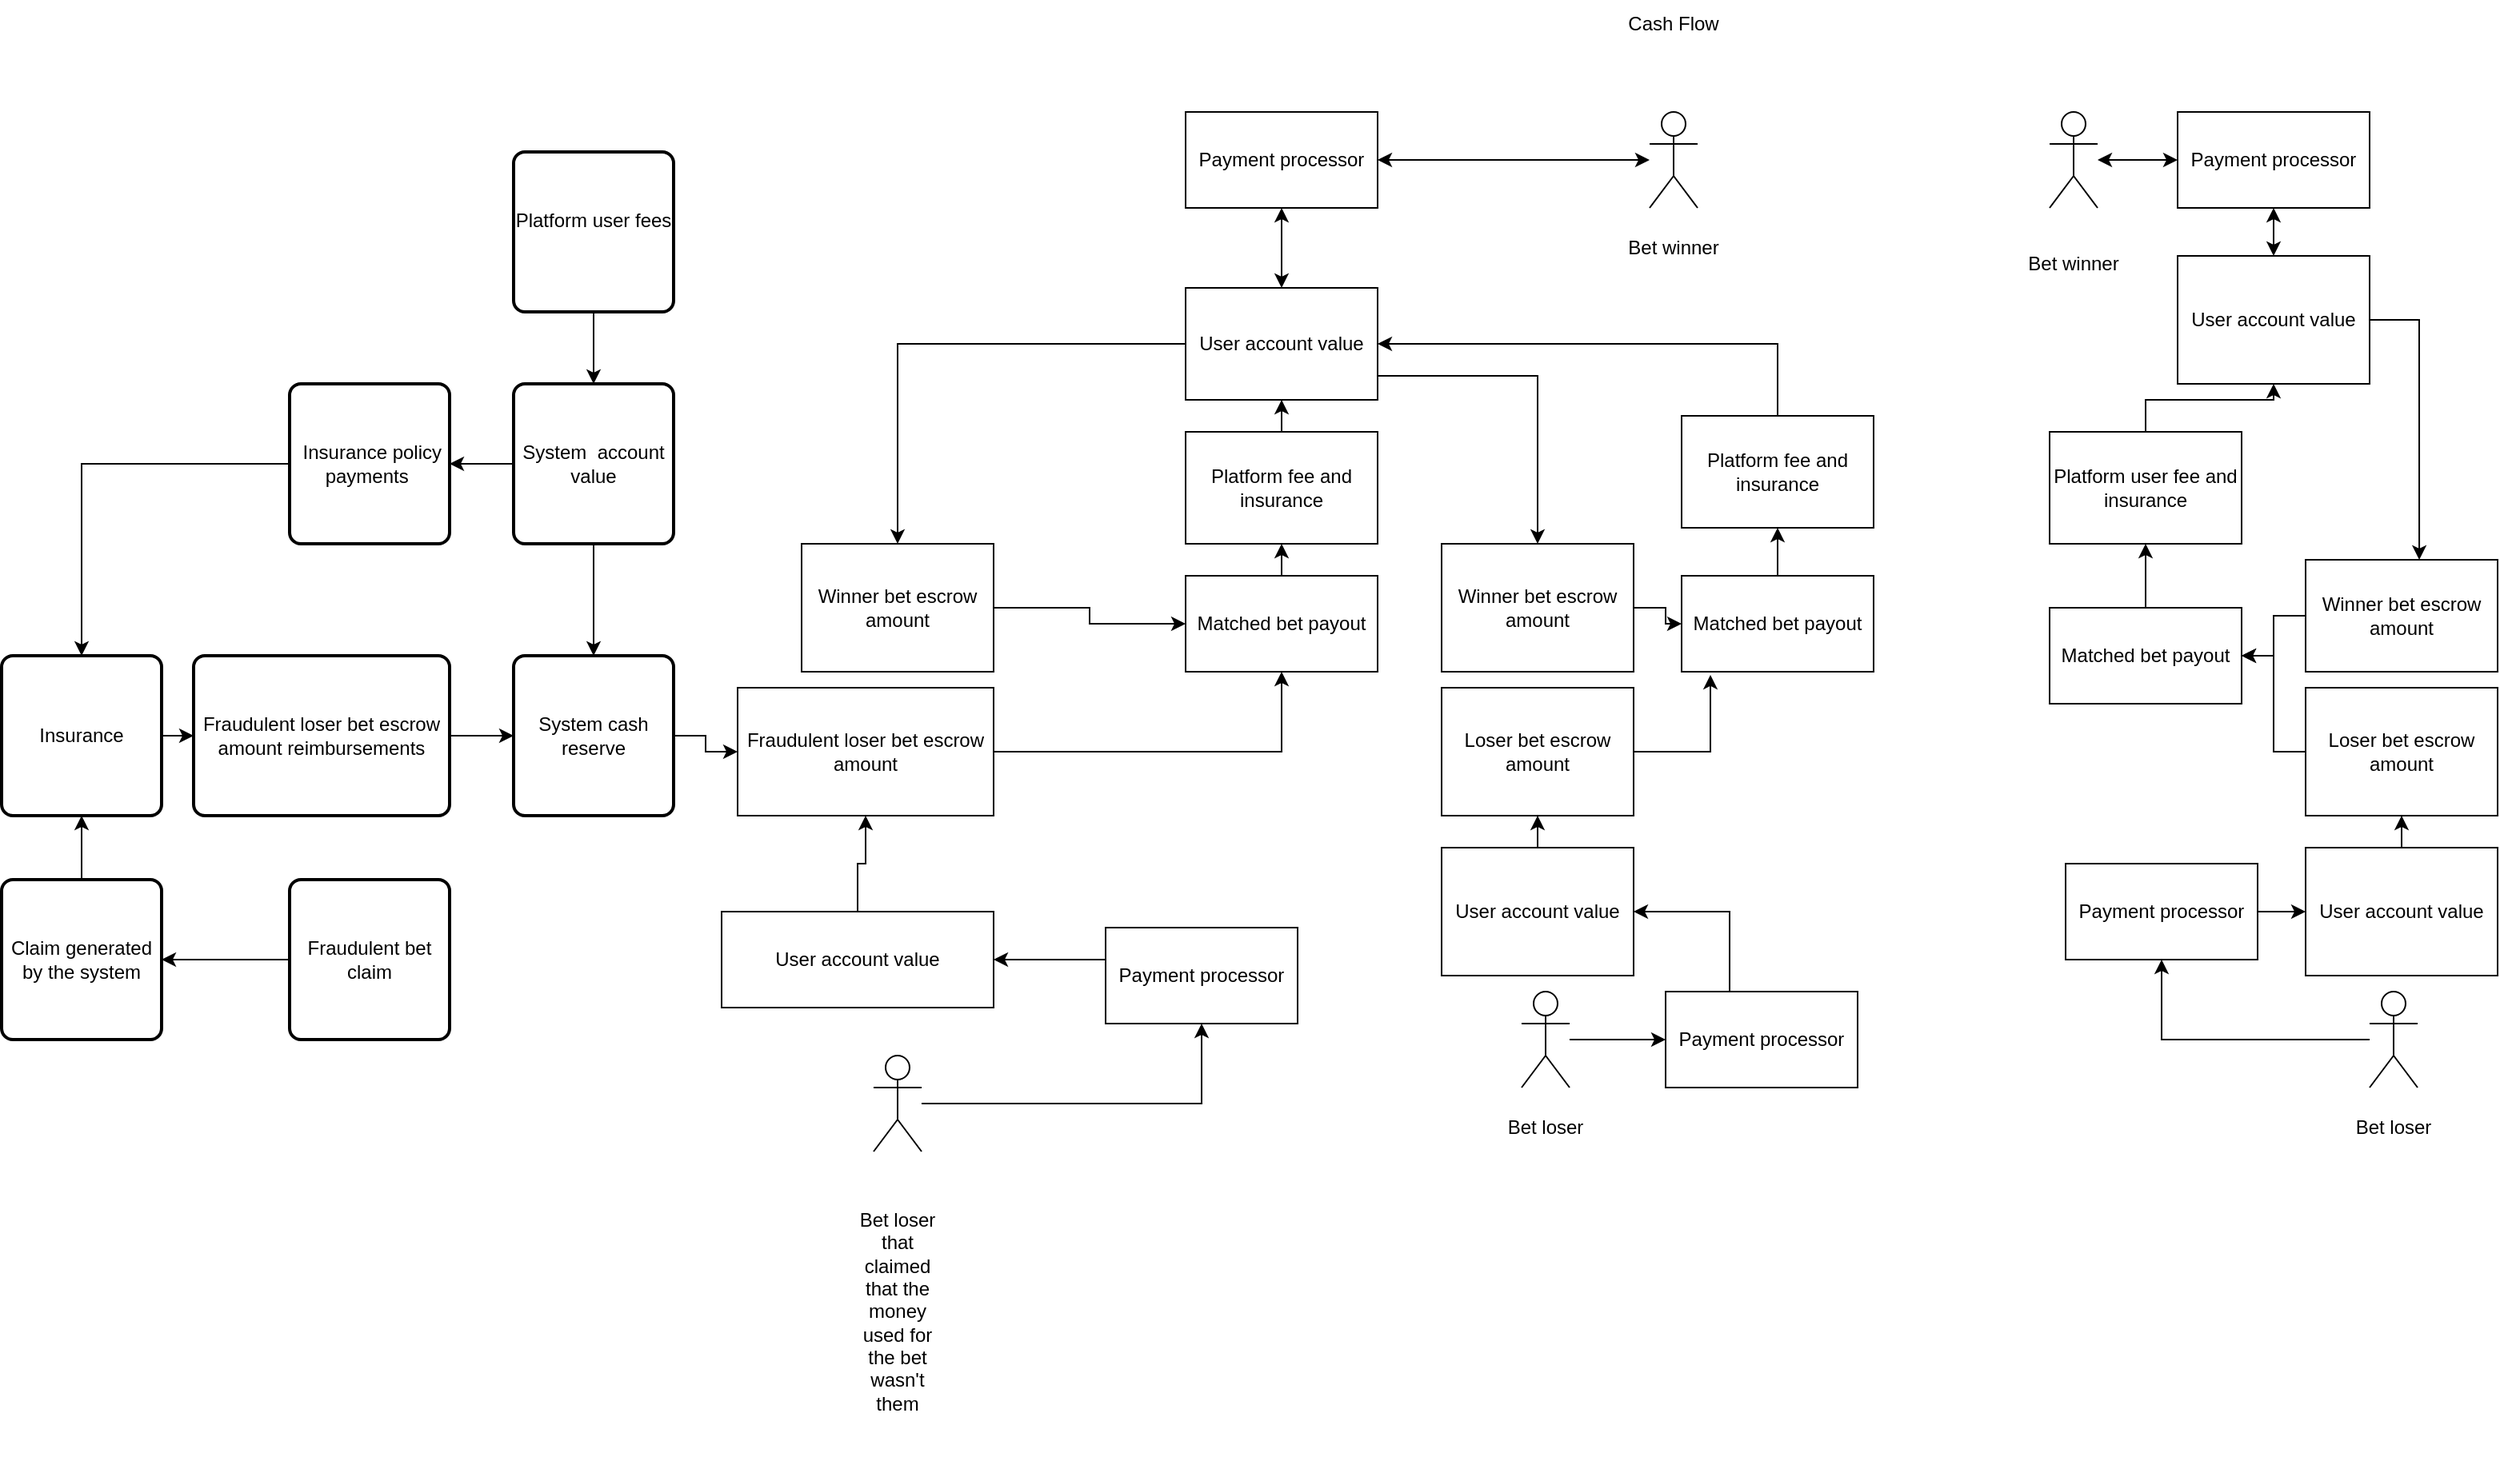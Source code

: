 <mxfile version="22.0.6" type="google">
  <diagram id="0wz5fwHLSvjW-twKBiWH" name="Page-1">
    <mxGraphModel grid="1" page="1" gridSize="10" guides="1" tooltips="1" connect="1" arrows="1" fold="1" pageScale="1" pageWidth="850" pageHeight="1100" math="0" shadow="0">
      <root>
        <mxCell id="0" />
        <mxCell id="1" parent="0" />
        <mxCell id="HQsCND91h7AvUW79KuMm-91" style="edgeStyle=orthogonalEdgeStyle;rounded=0;orthogonalLoop=1;jettySize=auto;html=1;startArrow=classic;startFill=1;entryX=1;entryY=0.5;entryDx=0;entryDy=0;" edge="1" parent="1" source="HQsCND91h7AvUW79KuMm-1" target="HQsCND91h7AvUW79KuMm-89">
          <mxGeometry relative="1" as="geometry">
            <mxPoint x="270" y="-10" as="targetPoint" />
          </mxGeometry>
        </mxCell>
        <mxCell id="HQsCND91h7AvUW79KuMm-1" value="Actor" style="shape=umlActor;verticalLabelPosition=bottom;verticalAlign=top;html=1;outlineConnect=0;noLabel=1;" vertex="1" parent="1">
          <mxGeometry x="340" y="-40" width="30" height="60" as="geometry" />
        </mxCell>
        <mxCell id="q_6GjNC77hbqpQ7vRztW-2" style="edgeStyle=orthogonalEdgeStyle;rounded=0;orthogonalLoop=1;jettySize=auto;html=1;" edge="1" parent="1" source="HQsCND91h7AvUW79KuMm-3" target="q_6GjNC77hbqpQ7vRztW-1">
          <mxGeometry relative="1" as="geometry" />
        </mxCell>
        <mxCell id="HQsCND91h7AvUW79KuMm-3" value="Actor" style="shape=umlActor;verticalLabelPosition=bottom;verticalAlign=top;html=1;outlineConnect=0;noLabel=1;" vertex="1" parent="1">
          <mxGeometry x="-145" y="550" width="30" height="60" as="geometry" />
        </mxCell>
        <mxCell id="HQsCND91h7AvUW79KuMm-82" style="edgeStyle=orthogonalEdgeStyle;rounded=0;orthogonalLoop=1;jettySize=auto;html=1;entryX=0;entryY=0.5;entryDx=0;entryDy=0;" edge="1" parent="1" source="HQsCND91h7AvUW79KuMm-4" target="HQsCND91h7AvUW79KuMm-79">
          <mxGeometry relative="1" as="geometry" />
        </mxCell>
        <mxCell id="HQsCND91h7AvUW79KuMm-4" value="Actor" style="shape=umlActor;verticalLabelPosition=bottom;verticalAlign=top;html=1;outlineConnect=0;noLabel=1;" vertex="1" parent="1">
          <mxGeometry x="260" y="510" width="30" height="60" as="geometry" />
        </mxCell>
        <mxCell id="HQsCND91h7AvUW79KuMm-84" style="edgeStyle=orthogonalEdgeStyle;rounded=0;orthogonalLoop=1;jettySize=auto;html=1;entryX=0.5;entryY=1;entryDx=0;entryDy=0;" edge="1" parent="1" source="HQsCND91h7AvUW79KuMm-6" target="HQsCND91h7AvUW79KuMm-83">
          <mxGeometry relative="1" as="geometry" />
        </mxCell>
        <mxCell id="HQsCND91h7AvUW79KuMm-6" value="Actor" style="shape=umlActor;verticalLabelPosition=bottom;verticalAlign=top;html=1;outlineConnect=0;noLabel=1;" vertex="1" parent="1">
          <mxGeometry x="790" y="510" width="30" height="60" as="geometry" />
        </mxCell>
        <mxCell id="HQsCND91h7AvUW79KuMm-7" value="Actor" style="shape=umlActor;verticalLabelPosition=bottom;verticalAlign=top;html=1;outlineConnect=0;noLabel=1;" vertex="1" parent="1">
          <mxGeometry x="590" y="-40" width="30" height="60" as="geometry" />
        </mxCell>
        <mxCell id="HQsCND91h7AvUW79KuMm-27" style="edgeStyle=orthogonalEdgeStyle;rounded=0;orthogonalLoop=1;jettySize=auto;html=1;entryX=0.5;entryY=1;entryDx=0;entryDy=0;" edge="1" parent="1" source="HQsCND91h7AvUW79KuMm-9" target="HQsCND91h7AvUW79KuMm-10">
          <mxGeometry relative="1" as="geometry" />
        </mxCell>
        <mxCell id="HQsCND91h7AvUW79KuMm-9" value="Matched bet payout" style="rounded=0;whiteSpace=wrap;html=1;" vertex="1" parent="1">
          <mxGeometry x="360" y="250" width="120" height="60" as="geometry" />
        </mxCell>
        <mxCell id="HQsCND91h7AvUW79KuMm-51" style="edgeStyle=orthogonalEdgeStyle;rounded=0;orthogonalLoop=1;jettySize=auto;html=1;entryX=1;entryY=0.5;entryDx=0;entryDy=0;exitX=0.5;exitY=0;exitDx=0;exitDy=0;" edge="1" parent="1" source="HQsCND91h7AvUW79KuMm-10" target="HQsCND91h7AvUW79KuMm-34">
          <mxGeometry relative="1" as="geometry" />
        </mxCell>
        <mxCell id="HQsCND91h7AvUW79KuMm-10" value="Platform fee and insurance" style="rounded=0;whiteSpace=wrap;html=1;" vertex="1" parent="1">
          <mxGeometry x="360" y="150" width="120" height="70" as="geometry" />
        </mxCell>
        <mxCell id="HQsCND91h7AvUW79KuMm-47" style="edgeStyle=orthogonalEdgeStyle;rounded=0;orthogonalLoop=1;jettySize=auto;html=1;entryX=0.5;entryY=1;entryDx=0;entryDy=0;" edge="1" parent="1" source="HQsCND91h7AvUW79KuMm-12" target="HQsCND91h7AvUW79KuMm-13">
          <mxGeometry relative="1" as="geometry" />
        </mxCell>
        <mxCell id="HQsCND91h7AvUW79KuMm-12" value="Matched bet payout" style="rounded=0;whiteSpace=wrap;html=1;" vertex="1" parent="1">
          <mxGeometry x="590" y="270" width="120" height="60" as="geometry" />
        </mxCell>
        <mxCell id="HQsCND91h7AvUW79KuMm-48" style="edgeStyle=orthogonalEdgeStyle;rounded=0;orthogonalLoop=1;jettySize=auto;html=1;entryX=0.5;entryY=1;entryDx=0;entryDy=0;" edge="1" parent="1" source="HQsCND91h7AvUW79KuMm-13" target="HQsCND91h7AvUW79KuMm-49">
          <mxGeometry relative="1" as="geometry">
            <mxPoint x="650" y="140" as="targetPoint" />
          </mxGeometry>
        </mxCell>
        <mxCell id="HQsCND91h7AvUW79KuMm-13" value="Platform user fee and insurance" style="rounded=0;whiteSpace=wrap;html=1;" vertex="1" parent="1">
          <mxGeometry x="590" y="160" width="120" height="70" as="geometry" />
        </mxCell>
        <mxCell id="HQsCND91h7AvUW79KuMm-23" style="edgeStyle=orthogonalEdgeStyle;rounded=0;orthogonalLoop=1;jettySize=auto;html=1;exitX=0.5;exitY=0;exitDx=0;exitDy=0;entryX=0.5;entryY=1;entryDx=0;entryDy=0;" edge="1" parent="1" source="HQsCND91h7AvUW79KuMm-15" target="HQsCND91h7AvUW79KuMm-16">
          <mxGeometry relative="1" as="geometry" />
        </mxCell>
        <mxCell id="HQsCND91h7AvUW79KuMm-15" value="Matched bet payout" style="rounded=0;whiteSpace=wrap;html=1;" vertex="1" parent="1">
          <mxGeometry x="50" y="250" width="120" height="60" as="geometry" />
        </mxCell>
        <mxCell id="HQsCND91h7AvUW79KuMm-36" style="edgeStyle=orthogonalEdgeStyle;rounded=0;orthogonalLoop=1;jettySize=auto;html=1;" edge="1" parent="1" source="HQsCND91h7AvUW79KuMm-16" target="HQsCND91h7AvUW79KuMm-34">
          <mxGeometry relative="1" as="geometry" />
        </mxCell>
        <mxCell id="HQsCND91h7AvUW79KuMm-16" value="Platform fee and insurance" style="rounded=0;whiteSpace=wrap;html=1;" vertex="1" parent="1">
          <mxGeometry x="50" y="160" width="120" height="70" as="geometry" />
        </mxCell>
        <mxCell id="HQsCND91h7AvUW79KuMm-19" value="Bet winner" style="text;html=1;strokeColor=none;fillColor=none;align=center;verticalAlign=middle;whiteSpace=wrap;rounded=0;" vertex="1" parent="1">
          <mxGeometry x="575" y="40" width="60" height="30" as="geometry" />
        </mxCell>
        <mxCell id="HQsCND91h7AvUW79KuMm-21" value="Bet loser" style="text;html=1;strokeColor=none;fillColor=none;align=center;verticalAlign=middle;whiteSpace=wrap;rounded=0;" vertex="1" parent="1">
          <mxGeometry x="245" y="580" width="60" height="30" as="geometry" />
        </mxCell>
        <mxCell id="HQsCND91h7AvUW79KuMm-33" style="edgeStyle=orthogonalEdgeStyle;rounded=0;orthogonalLoop=1;jettySize=auto;html=1;entryX=0;entryY=0.5;entryDx=0;entryDy=0;" edge="1" parent="1" source="HQsCND91h7AvUW79KuMm-30" target="HQsCND91h7AvUW79KuMm-15">
          <mxGeometry relative="1" as="geometry" />
        </mxCell>
        <mxCell id="HQsCND91h7AvUW79KuMm-30" value="Winner bet escrow amount" style="rounded=0;whiteSpace=wrap;html=1;" vertex="1" parent="1">
          <mxGeometry x="-190" y="230" width="120" height="80" as="geometry" />
        </mxCell>
        <mxCell id="HQsCND91h7AvUW79KuMm-32" style="edgeStyle=orthogonalEdgeStyle;rounded=0;orthogonalLoop=1;jettySize=auto;html=1;" edge="1" parent="1" source="HQsCND91h7AvUW79KuMm-31" target="HQsCND91h7AvUW79KuMm-15">
          <mxGeometry relative="1" as="geometry" />
        </mxCell>
        <mxCell id="HQsCND91h7AvUW79KuMm-31" value="Fraudulent loser bet escrow amount" style="rounded=0;whiteSpace=wrap;html=1;" vertex="1" parent="1">
          <mxGeometry x="-230" y="320" width="160" height="80" as="geometry" />
        </mxCell>
        <mxCell id="HQsCND91h7AvUW79KuMm-76" style="edgeStyle=orthogonalEdgeStyle;rounded=0;orthogonalLoop=1;jettySize=auto;html=1;" edge="1" parent="1" source="HQsCND91h7AvUW79KuMm-34" target="HQsCND91h7AvUW79KuMm-30">
          <mxGeometry relative="1" as="geometry" />
        </mxCell>
        <mxCell id="HQsCND91h7AvUW79KuMm-77" style="edgeStyle=orthogonalEdgeStyle;rounded=0;orthogonalLoop=1;jettySize=auto;html=1;exitX=1;exitY=0.75;exitDx=0;exitDy=0;" edge="1" parent="1" source="HQsCND91h7AvUW79KuMm-34" target="HQsCND91h7AvUW79KuMm-38">
          <mxGeometry relative="1" as="geometry">
            <Array as="points">
              <mxPoint x="270" y="125" />
            </Array>
          </mxGeometry>
        </mxCell>
        <mxCell id="HQsCND91h7AvUW79KuMm-95" style="edgeStyle=orthogonalEdgeStyle;rounded=0;orthogonalLoop=1;jettySize=auto;html=1;entryX=0.5;entryY=1;entryDx=0;entryDy=0;startArrow=classic;startFill=1;" edge="1" parent="1" source="HQsCND91h7AvUW79KuMm-34" target="HQsCND91h7AvUW79KuMm-89">
          <mxGeometry relative="1" as="geometry" />
        </mxCell>
        <mxCell id="HQsCND91h7AvUW79KuMm-34" value="User account value" style="rounded=0;whiteSpace=wrap;html=1;" vertex="1" parent="1">
          <mxGeometry x="50" y="70" width="120" height="70" as="geometry" />
        </mxCell>
        <mxCell id="HQsCND91h7AvUW79KuMm-40" style="edgeStyle=orthogonalEdgeStyle;rounded=0;orthogonalLoop=1;jettySize=auto;html=1;entryX=0;entryY=0.5;entryDx=0;entryDy=0;" edge="1" parent="1" source="HQsCND91h7AvUW79KuMm-38" target="HQsCND91h7AvUW79KuMm-9">
          <mxGeometry relative="1" as="geometry" />
        </mxCell>
        <mxCell id="HQsCND91h7AvUW79KuMm-38" value="Winner bet escrow amount" style="rounded=0;whiteSpace=wrap;html=1;" vertex="1" parent="1">
          <mxGeometry x="210" y="230" width="120" height="80" as="geometry" />
        </mxCell>
        <mxCell id="HQsCND91h7AvUW79KuMm-41" style="edgeStyle=orthogonalEdgeStyle;rounded=0;orthogonalLoop=1;jettySize=auto;html=1;entryX=0.15;entryY=1.033;entryDx=0;entryDy=0;entryPerimeter=0;" edge="1" parent="1" source="HQsCND91h7AvUW79KuMm-39" target="HQsCND91h7AvUW79KuMm-9">
          <mxGeometry relative="1" as="geometry" />
        </mxCell>
        <mxCell id="HQsCND91h7AvUW79KuMm-39" value="Loser bet escrow amount" style="rounded=0;whiteSpace=wrap;html=1;" vertex="1" parent="1">
          <mxGeometry x="210" y="320" width="120" height="80" as="geometry" />
        </mxCell>
        <mxCell id="HQsCND91h7AvUW79KuMm-45" style="edgeStyle=orthogonalEdgeStyle;rounded=0;orthogonalLoop=1;jettySize=auto;html=1;entryX=1;entryY=0.5;entryDx=0;entryDy=0;" edge="1" parent="1" source="HQsCND91h7AvUW79KuMm-43" target="HQsCND91h7AvUW79KuMm-12">
          <mxGeometry relative="1" as="geometry" />
        </mxCell>
        <mxCell id="HQsCND91h7AvUW79KuMm-43" value="Winner bet escrow amount" style="rounded=0;whiteSpace=wrap;html=1;" vertex="1" parent="1">
          <mxGeometry x="750" y="240" width="120" height="70" as="geometry" />
        </mxCell>
        <mxCell id="HQsCND91h7AvUW79KuMm-46" style="edgeStyle=orthogonalEdgeStyle;rounded=0;orthogonalLoop=1;jettySize=auto;html=1;" edge="1" parent="1" source="HQsCND91h7AvUW79KuMm-44" target="HQsCND91h7AvUW79KuMm-12">
          <mxGeometry relative="1" as="geometry" />
        </mxCell>
        <mxCell id="HQsCND91h7AvUW79KuMm-44" value="Loser bet escrow amount" style="rounded=0;whiteSpace=wrap;html=1;" vertex="1" parent="1">
          <mxGeometry x="750" y="320" width="120" height="80" as="geometry" />
        </mxCell>
        <mxCell id="HQsCND91h7AvUW79KuMm-75" style="edgeStyle=orthogonalEdgeStyle;rounded=0;orthogonalLoop=1;jettySize=auto;html=1;exitX=1;exitY=0.5;exitDx=0;exitDy=0;entryX=0.592;entryY=0;entryDx=0;entryDy=0;entryPerimeter=0;" edge="1" parent="1" source="HQsCND91h7AvUW79KuMm-49" target="HQsCND91h7AvUW79KuMm-43">
          <mxGeometry relative="1" as="geometry" />
        </mxCell>
        <mxCell id="HQsCND91h7AvUW79KuMm-87" style="edgeStyle=orthogonalEdgeStyle;rounded=0;orthogonalLoop=1;jettySize=auto;html=1;entryX=0.5;entryY=1;entryDx=0;entryDy=0;startArrow=classic;startFill=1;" edge="1" parent="1" source="HQsCND91h7AvUW79KuMm-49" target="HQsCND91h7AvUW79KuMm-86">
          <mxGeometry relative="1" as="geometry" />
        </mxCell>
        <mxCell id="HQsCND91h7AvUW79KuMm-49" value="User account value" style="rounded=0;whiteSpace=wrap;html=1;" vertex="1" parent="1">
          <mxGeometry x="670" y="50" width="120" height="80" as="geometry" />
        </mxCell>
        <mxCell id="HQsCND91h7AvUW79KuMm-71" style="edgeStyle=orthogonalEdgeStyle;rounded=0;orthogonalLoop=1;jettySize=auto;html=1;entryX=0.5;entryY=1;entryDx=0;entryDy=0;" edge="1" parent="1" source="HQsCND91h7AvUW79KuMm-60" target="HQsCND91h7AvUW79KuMm-31">
          <mxGeometry relative="1" as="geometry" />
        </mxCell>
        <mxCell id="HQsCND91h7AvUW79KuMm-60" value="User account value" style="rounded=0;whiteSpace=wrap;html=1;" vertex="1" parent="1">
          <mxGeometry x="-240" y="460" width="170" height="60" as="geometry" />
        </mxCell>
        <mxCell id="HQsCND91h7AvUW79KuMm-72" style="edgeStyle=orthogonalEdgeStyle;rounded=0;orthogonalLoop=1;jettySize=auto;html=1;" edge="1" parent="1" source="HQsCND91h7AvUW79KuMm-61" target="HQsCND91h7AvUW79KuMm-39">
          <mxGeometry relative="1" as="geometry" />
        </mxCell>
        <mxCell id="HQsCND91h7AvUW79KuMm-61" value="User account value" style="rounded=0;whiteSpace=wrap;html=1;" vertex="1" parent="1">
          <mxGeometry x="210" y="420" width="120" height="80" as="geometry" />
        </mxCell>
        <mxCell id="HQsCND91h7AvUW79KuMm-65" style="edgeStyle=orthogonalEdgeStyle;rounded=0;orthogonalLoop=1;jettySize=auto;html=1;entryX=0.5;entryY=1;entryDx=0;entryDy=0;" edge="1" parent="1" source="HQsCND91h7AvUW79KuMm-62" target="HQsCND91h7AvUW79KuMm-44">
          <mxGeometry relative="1" as="geometry" />
        </mxCell>
        <mxCell id="HQsCND91h7AvUW79KuMm-62" value="User account value" style="rounded=0;whiteSpace=wrap;html=1;" vertex="1" parent="1">
          <mxGeometry x="750" y="420" width="120" height="80" as="geometry" />
        </mxCell>
        <mxCell id="HQsCND91h7AvUW79KuMm-67" value="Bet loser" style="text;html=1;strokeColor=none;fillColor=none;align=center;verticalAlign=middle;whiteSpace=wrap;rounded=0;" vertex="1" parent="1">
          <mxGeometry x="775" y="580" width="60" height="30" as="geometry" />
        </mxCell>
        <mxCell id="HQsCND91h7AvUW79KuMm-69" value="Bet winner" style="text;html=1;strokeColor=none;fillColor=none;align=center;verticalAlign=middle;whiteSpace=wrap;rounded=0;" vertex="1" parent="1">
          <mxGeometry x="325" y="30" width="60" height="30" as="geometry" />
        </mxCell>
        <mxCell id="HQsCND91h7AvUW79KuMm-70" value="Bet loser that claimed that the money used for the bet wasn&#39;t them" style="text;html=1;strokeColor=none;fillColor=none;align=center;verticalAlign=middle;whiteSpace=wrap;rounded=0;" vertex="1" parent="1">
          <mxGeometry x="-155" y="620" width="50" height="180" as="geometry" />
        </mxCell>
        <mxCell id="HQsCND91h7AvUW79KuMm-81" style="edgeStyle=orthogonalEdgeStyle;rounded=0;orthogonalLoop=1;jettySize=auto;html=1;entryX=1;entryY=0.5;entryDx=0;entryDy=0;" edge="1" parent="1" source="HQsCND91h7AvUW79KuMm-79" target="HQsCND91h7AvUW79KuMm-61">
          <mxGeometry relative="1" as="geometry">
            <Array as="points">
              <mxPoint x="390" y="460" />
            </Array>
          </mxGeometry>
        </mxCell>
        <mxCell id="HQsCND91h7AvUW79KuMm-79" value="Payment processor" style="rounded=0;whiteSpace=wrap;html=1;" vertex="1" parent="1">
          <mxGeometry x="350" y="510" width="120" height="60" as="geometry" />
        </mxCell>
        <mxCell id="HQsCND91h7AvUW79KuMm-100" style="edgeStyle=orthogonalEdgeStyle;rounded=0;orthogonalLoop=1;jettySize=auto;html=1;exitX=1;exitY=0.5;exitDx=0;exitDy=0;entryX=0;entryY=0.5;entryDx=0;entryDy=0;" edge="1" parent="1" source="HQsCND91h7AvUW79KuMm-83" target="HQsCND91h7AvUW79KuMm-62">
          <mxGeometry relative="1" as="geometry" />
        </mxCell>
        <mxCell id="HQsCND91h7AvUW79KuMm-83" value="Payment processor" style="rounded=0;whiteSpace=wrap;html=1;" vertex="1" parent="1">
          <mxGeometry x="600" y="430" width="120" height="60" as="geometry" />
        </mxCell>
        <mxCell id="HQsCND91h7AvUW79KuMm-88" style="edgeStyle=orthogonalEdgeStyle;rounded=0;orthogonalLoop=1;jettySize=auto;html=1;startArrow=classic;startFill=1;" edge="1" parent="1" source="HQsCND91h7AvUW79KuMm-86" target="HQsCND91h7AvUW79KuMm-7">
          <mxGeometry relative="1" as="geometry" />
        </mxCell>
        <mxCell id="HQsCND91h7AvUW79KuMm-86" value="Payment processor" style="rounded=0;whiteSpace=wrap;html=1;" vertex="1" parent="1">
          <mxGeometry x="670" y="-40" width="120" height="60" as="geometry" />
        </mxCell>
        <mxCell id="HQsCND91h7AvUW79KuMm-89" value="Payment processor" style="rounded=0;whiteSpace=wrap;html=1;" vertex="1" parent="1">
          <mxGeometry x="50" y="-40" width="120" height="60" as="geometry" />
        </mxCell>
        <mxCell id="q_6GjNC77hbqpQ7vRztW-3" style="edgeStyle=orthogonalEdgeStyle;rounded=0;orthogonalLoop=1;jettySize=auto;html=1;entryX=1;entryY=0.5;entryDx=0;entryDy=0;" edge="1" parent="1" source="q_6GjNC77hbqpQ7vRztW-1" target="HQsCND91h7AvUW79KuMm-60">
          <mxGeometry relative="1" as="geometry">
            <Array as="points">
              <mxPoint x="-20" y="490" />
              <mxPoint x="-20" y="490" />
            </Array>
          </mxGeometry>
        </mxCell>
        <mxCell id="q_6GjNC77hbqpQ7vRztW-1" value="Payment processor" style="rounded=0;whiteSpace=wrap;html=1;" vertex="1" parent="1">
          <mxGeometry y="470" width="120" height="60" as="geometry" />
        </mxCell>
        <mxCell id="q_6GjNC77hbqpQ7vRztW-7" style="edgeStyle=orthogonalEdgeStyle;rounded=0;orthogonalLoop=1;jettySize=auto;html=1;entryX=0;entryY=0.5;entryDx=0;entryDy=0;startArrow=none;startFill=0;" edge="1" parent="1" source="q_6GjNC77hbqpQ7vRztW-4" target="q_6GjNC77hbqpQ7vRztW-5">
          <mxGeometry relative="1" as="geometry" />
        </mxCell>
        <mxCell id="q_6GjNC77hbqpQ7vRztW-4" value="Fraudulent loser bet escrow amount reimbursements" style="rounded=1;whiteSpace=wrap;html=1;absoluteArcSize=1;arcSize=14;strokeWidth=2;" vertex="1" parent="1">
          <mxGeometry x="-570" y="300" width="160" height="100" as="geometry" />
        </mxCell>
        <mxCell id="q_6GjNC77hbqpQ7vRztW-6" style="edgeStyle=orthogonalEdgeStyle;rounded=0;orthogonalLoop=1;jettySize=auto;html=1;entryX=0;entryY=0.5;entryDx=0;entryDy=0;startArrow=none;startFill=0;" edge="1" parent="1" source="q_6GjNC77hbqpQ7vRztW-5" target="HQsCND91h7AvUW79KuMm-31">
          <mxGeometry relative="1" as="geometry" />
        </mxCell>
        <mxCell id="q_6GjNC77hbqpQ7vRztW-5" value="System cash reserve" style="rounded=1;whiteSpace=wrap;html=1;absoluteArcSize=1;arcSize=14;strokeWidth=2;" vertex="1" parent="1">
          <mxGeometry x="-370" y="300" width="100" height="100" as="geometry" />
        </mxCell>
        <mxCell id="q_6GjNC77hbqpQ7vRztW-8" value="Cash Flow" style="text;html=1;strokeColor=none;fillColor=none;align=center;verticalAlign=middle;whiteSpace=wrap;rounded=0;" vertex="1" parent="1">
          <mxGeometry x="325" y="-110" width="60" height="30" as="geometry" />
        </mxCell>
        <mxCell id="q_6GjNC77hbqpQ7vRztW-10" style="edgeStyle=orthogonalEdgeStyle;rounded=0;orthogonalLoop=1;jettySize=auto;html=1;startArrow=none;startFill=0;exitX=0.5;exitY=1;exitDx=0;exitDy=0;" edge="1" parent="1" source="q_6GjNC77hbqpQ7vRztW-12" target="q_6GjNC77hbqpQ7vRztW-5">
          <mxGeometry relative="1" as="geometry">
            <mxPoint x="-320" y="230" as="sourcePoint" />
          </mxGeometry>
        </mxCell>
        <mxCell id="q_6GjNC77hbqpQ7vRztW-16" style="edgeStyle=orthogonalEdgeStyle;rounded=0;orthogonalLoop=1;jettySize=auto;html=1;entryX=0.5;entryY=0;entryDx=0;entryDy=0;startArrow=none;startFill=0;" edge="1" parent="1" source="q_6GjNC77hbqpQ7vRztW-11" target="q_6GjNC77hbqpQ7vRztW-17">
          <mxGeometry relative="1" as="geometry" />
        </mxCell>
        <mxCell id="q_6GjNC77hbqpQ7vRztW-11" value="&amp;nbsp;Insurance policy payments&amp;nbsp;" style="rounded=1;whiteSpace=wrap;html=1;absoluteArcSize=1;arcSize=14;strokeWidth=2;" vertex="1" parent="1">
          <mxGeometry x="-510" y="130" width="100" height="100" as="geometry" />
        </mxCell>
        <mxCell id="q_6GjNC77hbqpQ7vRztW-15" style="edgeStyle=orthogonalEdgeStyle;rounded=0;orthogonalLoop=1;jettySize=auto;html=1;entryX=1;entryY=0.5;entryDx=0;entryDy=0;startArrow=none;startFill=0;" edge="1" parent="1" source="q_6GjNC77hbqpQ7vRztW-12" target="q_6GjNC77hbqpQ7vRztW-11">
          <mxGeometry relative="1" as="geometry" />
        </mxCell>
        <mxCell id="q_6GjNC77hbqpQ7vRztW-12" value="System &amp;nbsp;account value" style="rounded=1;whiteSpace=wrap;html=1;absoluteArcSize=1;arcSize=14;strokeWidth=2;" vertex="1" parent="1">
          <mxGeometry x="-370" y="130" width="100" height="100" as="geometry" />
        </mxCell>
        <mxCell id="q_6GjNC77hbqpQ7vRztW-14" style="edgeStyle=orthogonalEdgeStyle;rounded=0;orthogonalLoop=1;jettySize=auto;html=1;entryX=0.5;entryY=0;entryDx=0;entryDy=0;startArrow=none;startFill=0;" edge="1" parent="1" source="q_6GjNC77hbqpQ7vRztW-13" target="q_6GjNC77hbqpQ7vRztW-12">
          <mxGeometry relative="1" as="geometry" />
        </mxCell>
        <mxCell id="q_6GjNC77hbqpQ7vRztW-13" value="Platform user fees &amp;nbsp;" style="rounded=1;whiteSpace=wrap;html=1;absoluteArcSize=1;arcSize=14;strokeWidth=2;" vertex="1" parent="1">
          <mxGeometry x="-370" y="-15" width="100" height="100" as="geometry" />
        </mxCell>
        <mxCell id="q_6GjNC77hbqpQ7vRztW-18" style="edgeStyle=orthogonalEdgeStyle;rounded=0;orthogonalLoop=1;jettySize=auto;html=1;entryX=0;entryY=0.5;entryDx=0;entryDy=0;startArrow=none;startFill=0;" edge="1" parent="1" source="q_6GjNC77hbqpQ7vRztW-17" target="q_6GjNC77hbqpQ7vRztW-4">
          <mxGeometry relative="1" as="geometry" />
        </mxCell>
        <mxCell id="q_6GjNC77hbqpQ7vRztW-17" value="Insurance" style="rounded=1;whiteSpace=wrap;html=1;absoluteArcSize=1;arcSize=14;strokeWidth=2;" vertex="1" parent="1">
          <mxGeometry x="-690" y="300" width="100" height="100" as="geometry" />
        </mxCell>
        <mxCell id="q_6GjNC77hbqpQ7vRztW-20" value="" style="edgeStyle=orthogonalEdgeStyle;rounded=0;orthogonalLoop=1;jettySize=auto;html=1;startArrow=none;startFill=0;" edge="1" parent="1" source="q_6GjNC77hbqpQ7vRztW-19" target="q_6GjNC77hbqpQ7vRztW-17">
          <mxGeometry relative="1" as="geometry" />
        </mxCell>
        <mxCell id="q_6GjNC77hbqpQ7vRztW-19" value="Claim generated by the system" style="rounded=1;whiteSpace=wrap;html=1;absoluteArcSize=1;arcSize=14;strokeWidth=2;" vertex="1" parent="1">
          <mxGeometry x="-690" y="440" width="100" height="100" as="geometry" />
        </mxCell>
        <mxCell id="q_6GjNC77hbqpQ7vRztW-22" style="edgeStyle=orthogonalEdgeStyle;rounded=0;orthogonalLoop=1;jettySize=auto;html=1;entryX=1;entryY=0.5;entryDx=0;entryDy=0;startArrow=none;startFill=0;" edge="1" parent="1" source="q_6GjNC77hbqpQ7vRztW-21" target="q_6GjNC77hbqpQ7vRztW-19">
          <mxGeometry relative="1" as="geometry" />
        </mxCell>
        <mxCell id="q_6GjNC77hbqpQ7vRztW-21" value="Fraudulent bet claim" style="rounded=1;whiteSpace=wrap;html=1;absoluteArcSize=1;arcSize=14;strokeWidth=2;" vertex="1" parent="1">
          <mxGeometry x="-510" y="440" width="100" height="100" as="geometry" />
        </mxCell>
      </root>
    </mxGraphModel>
  </diagram>
</mxfile>
